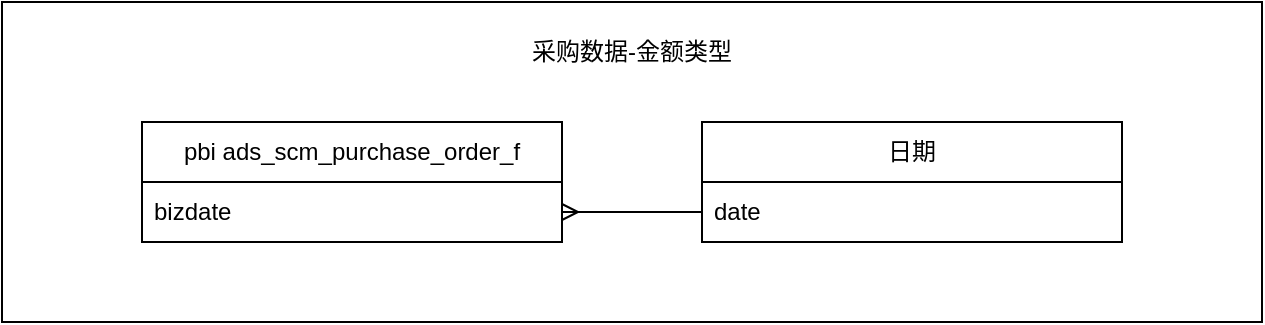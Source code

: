 <mxfile version="22.0.7" type="github">
  <diagram name="第 1 页" id="ms7cmBtQCjfg9Er-cUNL">
    <mxGraphModel dx="936" dy="474" grid="1" gridSize="10" guides="1" tooltips="1" connect="1" arrows="1" fold="1" page="1" pageScale="1" pageWidth="827" pageHeight="1169" math="0" shadow="0">
      <root>
        <mxCell id="0" />
        <mxCell id="1" parent="0" />
        <mxCell id="bN1EZidKKzJhDgt3exao-81" value="" style="rounded=0;whiteSpace=wrap;html=1;" vertex="1" parent="1">
          <mxGeometry x="99" y="60" width="630" height="160" as="geometry" />
        </mxCell>
        <mxCell id="bN1EZidKKzJhDgt3exao-72" value="pbi ads_scm_purchase_order_f" style="swimlane;fontStyle=0;childLayout=stackLayout;horizontal=1;startSize=30;horizontalStack=0;resizeParent=1;resizeParentMax=0;resizeLast=0;collapsible=1;marginBottom=0;whiteSpace=wrap;html=1;" vertex="1" parent="1">
          <mxGeometry x="169" y="120" width="210" height="60" as="geometry" />
        </mxCell>
        <mxCell id="bN1EZidKKzJhDgt3exao-73" value="bizdate" style="text;strokeColor=none;fillColor=none;align=left;verticalAlign=middle;spacingLeft=4;spacingRight=4;overflow=hidden;points=[[0,0.5],[1,0.5]];portConstraint=eastwest;rotatable=0;whiteSpace=wrap;html=1;" vertex="1" parent="bN1EZidKKzJhDgt3exao-72">
          <mxGeometry y="30" width="210" height="30" as="geometry" />
        </mxCell>
        <mxCell id="bN1EZidKKzJhDgt3exao-76" value="日期" style="swimlane;fontStyle=0;childLayout=stackLayout;horizontal=1;startSize=30;horizontalStack=0;resizeParent=1;resizeParentMax=0;resizeLast=0;collapsible=1;marginBottom=0;whiteSpace=wrap;html=1;" vertex="1" parent="1">
          <mxGeometry x="449" y="120" width="210" height="60" as="geometry" />
        </mxCell>
        <mxCell id="bN1EZidKKzJhDgt3exao-77" value="date" style="text;strokeColor=none;fillColor=none;align=left;verticalAlign=middle;spacingLeft=4;spacingRight=4;overflow=hidden;points=[[0,0.5],[1,0.5]];portConstraint=eastwest;rotatable=0;whiteSpace=wrap;html=1;" vertex="1" parent="bN1EZidKKzJhDgt3exao-76">
          <mxGeometry y="30" width="210" height="30" as="geometry" />
        </mxCell>
        <mxCell id="bN1EZidKKzJhDgt3exao-80" style="edgeStyle=orthogonalEdgeStyle;rounded=0;orthogonalLoop=1;jettySize=auto;html=1;exitX=0;exitY=0.5;exitDx=0;exitDy=0;entryX=1;entryY=0.5;entryDx=0;entryDy=0;endArrow=ERmany;endFill=0;" edge="1" parent="1" source="bN1EZidKKzJhDgt3exao-77" target="bN1EZidKKzJhDgt3exao-73">
          <mxGeometry relative="1" as="geometry" />
        </mxCell>
        <mxCell id="bN1EZidKKzJhDgt3exao-82" value="采购数据-金额类型" style="text;html=1;strokeColor=none;fillColor=none;align=center;verticalAlign=middle;whiteSpace=wrap;rounded=0;" vertex="1" parent="1">
          <mxGeometry x="356" y="70" width="116" height="30" as="geometry" />
        </mxCell>
      </root>
    </mxGraphModel>
  </diagram>
</mxfile>

